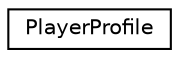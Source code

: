 digraph "Graphical Class Hierarchy"
{
 // INTERACTIVE_SVG=YES
 // LATEX_PDF_SIZE
  edge [fontname="Helvetica",fontsize="10",labelfontname="Helvetica",labelfontsize="10"];
  node [fontname="Helvetica",fontsize="10",shape=record];
  rankdir="LR";
  Node0 [label="PlayerProfile",height=0.2,width=0.4,color="black", fillcolor="white", style="filled",URL="$struct_player_profile.html",tooltip=" "];
}
